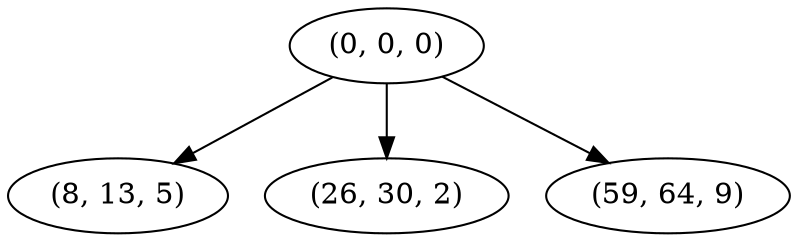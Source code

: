 digraph tree {
    "(0, 0, 0)";
    "(8, 13, 5)";
    "(26, 30, 2)";
    "(59, 64, 9)";
    "(0, 0, 0)" -> "(8, 13, 5)";
    "(0, 0, 0)" -> "(26, 30, 2)";
    "(0, 0, 0)" -> "(59, 64, 9)";
}
